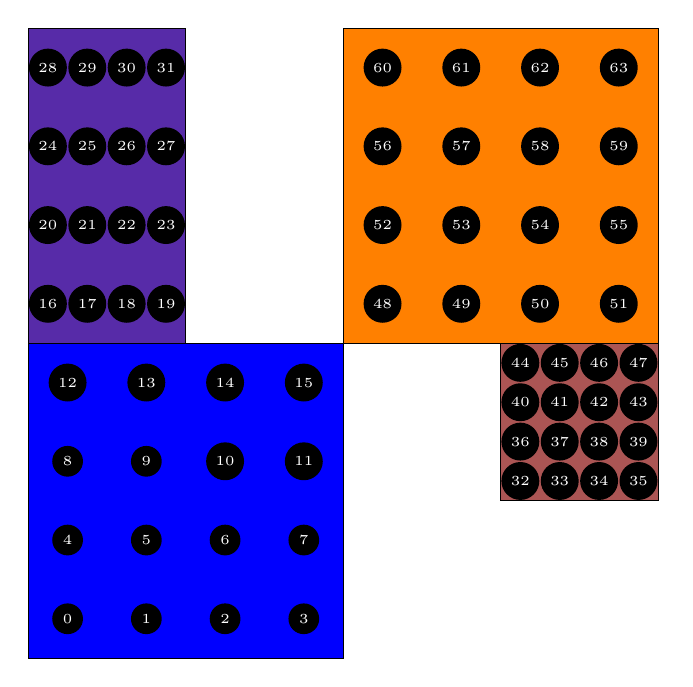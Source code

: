 {\tiny
\begin{tikzpicture}
  \newcounter{grid}
  \setcounter{grid}{0}
  
  \draw[fill=blue] (0.5,0.5) rectangle (4.5,4.5) {};
  \draw[fill=blue!66!orange] (0.5,4.5) rectangle (2.5,8.5) {};
  \draw[fill=blue!33!orange] (6.5,2.5) rectangle (8.5,4.5) {};
  \draw[fill=orange] (4.5,4.5) rectangle (8.5,8.5) {};
  
  \foreach \y in {1,2,3,4} {
    \foreach \x in {1,2,3,4} {
      \node at (\x,\y) [circle,white,fill=black] { \thegrid };
      \addtocounter{grid}{1}
    }
  }
  
  \foreach \y in {5,6,7,8} {
    \foreach \x in {0.75,1.25,1.75,2.25} {
      \node at (\x,\y) [circle,white,fill=black] { \thegrid };
      \addtocounter{grid}{1}
    }
  }
  
  \foreach \y in {2.75,3.25,3.75,4.25} {
    \foreach \x in {6.75,7.25,7.75,8.25} {
      \node at (\x,\y) [circle,white,fill=black] { \thegrid };
      \addtocounter{grid}{1}
    }
  }
  
  \foreach \y in {5,6,7,8} {
    \foreach \x in {5,6,7,8} {
      \node at (\x,\y) [circle,white,fill=black] { \thegrid };
      \addtocounter{grid}{1}
    }
  }
\end{tikzpicture}
}